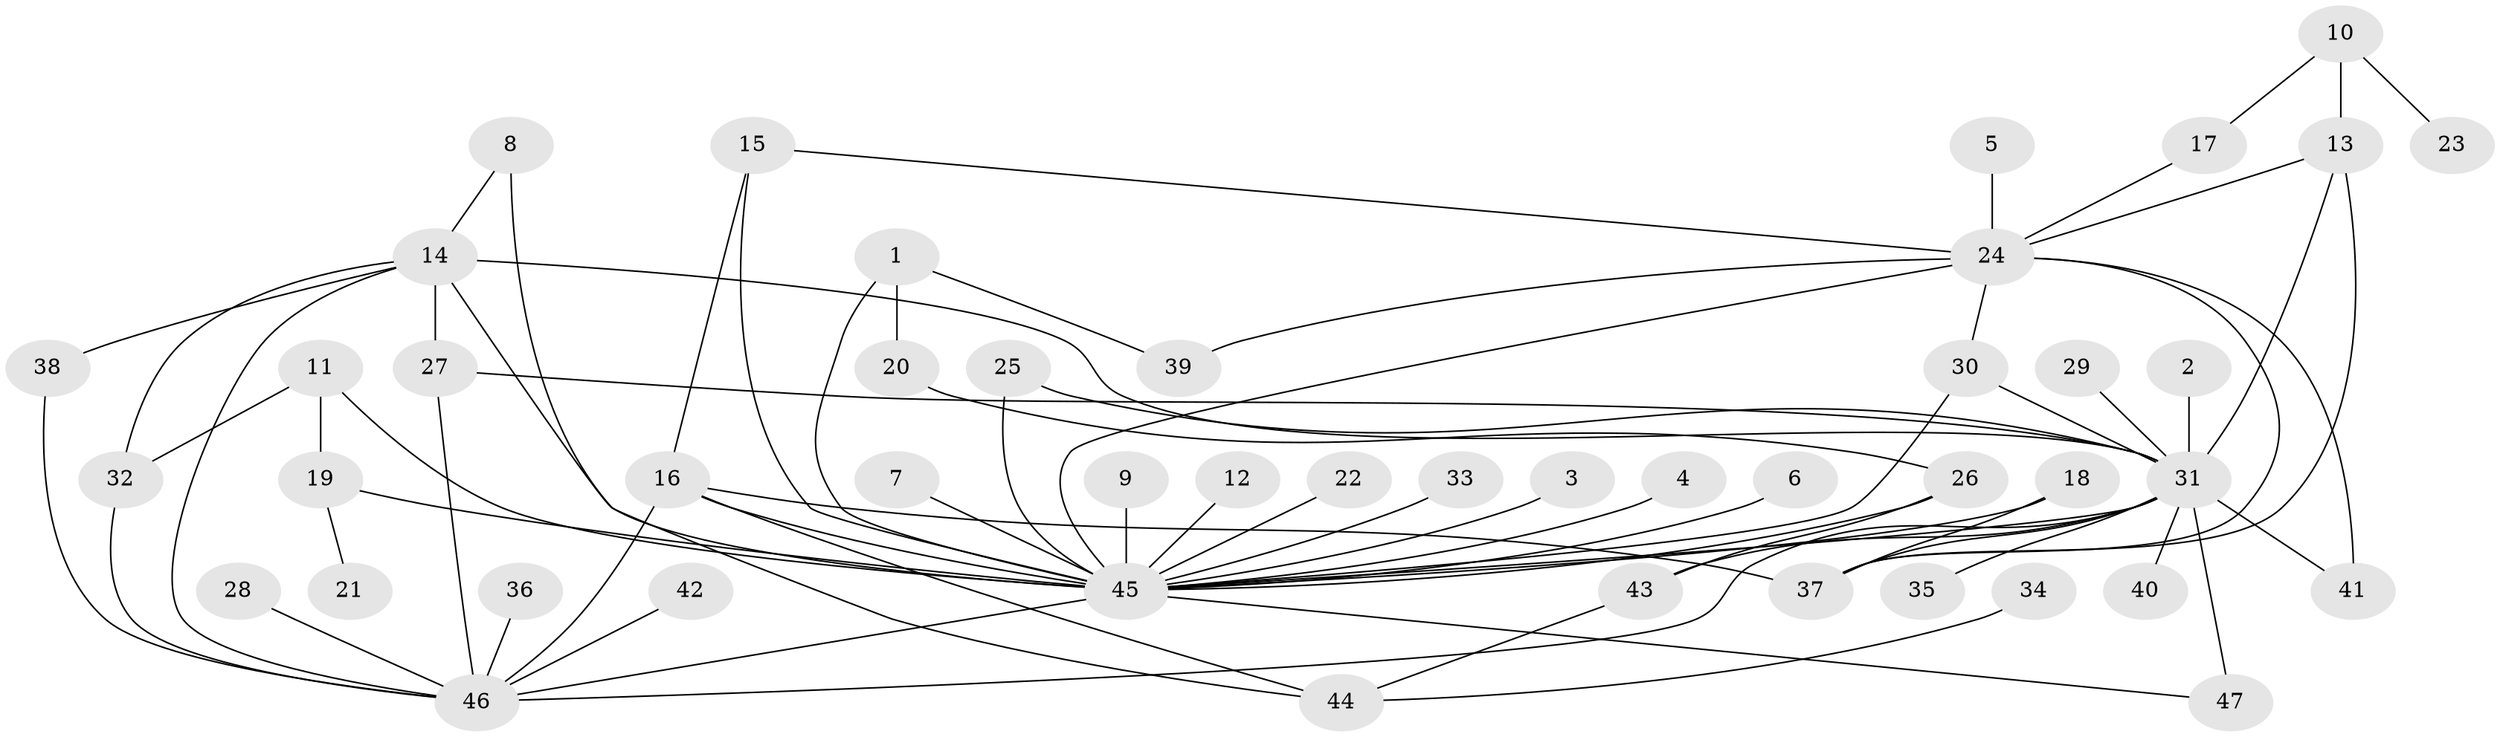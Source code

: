 // original degree distribution, {19: 0.010638297872340425, 12: 0.010638297872340425, 27: 0.010638297872340425, 4: 0.09574468085106383, 2: 0.2127659574468085, 1: 0.43617021276595747, 11: 0.010638297872340425, 8: 0.010638297872340425, 6: 0.010638297872340425, 3: 0.1276595744680851, 5: 0.06382978723404255}
// Generated by graph-tools (version 1.1) at 2025/36/03/04/25 23:36:54]
// undirected, 47 vertices, 74 edges
graph export_dot {
  node [color=gray90,style=filled];
  1;
  2;
  3;
  4;
  5;
  6;
  7;
  8;
  9;
  10;
  11;
  12;
  13;
  14;
  15;
  16;
  17;
  18;
  19;
  20;
  21;
  22;
  23;
  24;
  25;
  26;
  27;
  28;
  29;
  30;
  31;
  32;
  33;
  34;
  35;
  36;
  37;
  38;
  39;
  40;
  41;
  42;
  43;
  44;
  45;
  46;
  47;
  1 -- 20 [weight=1.0];
  1 -- 39 [weight=1.0];
  1 -- 45 [weight=1.0];
  2 -- 31 [weight=1.0];
  3 -- 45 [weight=1.0];
  4 -- 45 [weight=1.0];
  5 -- 24 [weight=1.0];
  6 -- 45 [weight=1.0];
  7 -- 45 [weight=1.0];
  8 -- 14 [weight=1.0];
  8 -- 44 [weight=1.0];
  9 -- 45 [weight=1.0];
  10 -- 13 [weight=1.0];
  10 -- 17 [weight=1.0];
  10 -- 23 [weight=1.0];
  11 -- 19 [weight=1.0];
  11 -- 32 [weight=1.0];
  11 -- 45 [weight=1.0];
  12 -- 45 [weight=1.0];
  13 -- 24 [weight=1.0];
  13 -- 31 [weight=1.0];
  13 -- 37 [weight=1.0];
  14 -- 27 [weight=1.0];
  14 -- 31 [weight=2.0];
  14 -- 32 [weight=2.0];
  14 -- 38 [weight=1.0];
  14 -- 45 [weight=1.0];
  14 -- 46 [weight=1.0];
  15 -- 16 [weight=1.0];
  15 -- 24 [weight=1.0];
  15 -- 45 [weight=1.0];
  16 -- 37 [weight=3.0];
  16 -- 44 [weight=1.0];
  16 -- 45 [weight=2.0];
  16 -- 46 [weight=1.0];
  17 -- 24 [weight=1.0];
  18 -- 37 [weight=1.0];
  18 -- 45 [weight=1.0];
  19 -- 21 [weight=1.0];
  19 -- 45 [weight=1.0];
  20 -- 26 [weight=1.0];
  22 -- 45 [weight=1.0];
  24 -- 30 [weight=1.0];
  24 -- 37 [weight=1.0];
  24 -- 39 [weight=1.0];
  24 -- 41 [weight=1.0];
  24 -- 45 [weight=1.0];
  25 -- 31 [weight=1.0];
  25 -- 45 [weight=1.0];
  26 -- 43 [weight=1.0];
  26 -- 45 [weight=1.0];
  27 -- 31 [weight=1.0];
  27 -- 46 [weight=1.0];
  28 -- 46 [weight=1.0];
  29 -- 31 [weight=1.0];
  30 -- 31 [weight=1.0];
  30 -- 45 [weight=1.0];
  31 -- 35 [weight=1.0];
  31 -- 37 [weight=1.0];
  31 -- 40 [weight=1.0];
  31 -- 41 [weight=1.0];
  31 -- 43 [weight=1.0];
  31 -- 45 [weight=1.0];
  31 -- 46 [weight=1.0];
  31 -- 47 [weight=2.0];
  32 -- 46 [weight=1.0];
  33 -- 45 [weight=1.0];
  34 -- 44 [weight=1.0];
  36 -- 46 [weight=1.0];
  38 -- 46 [weight=1.0];
  42 -- 46 [weight=1.0];
  43 -- 44 [weight=1.0];
  45 -- 46 [weight=1.0];
  45 -- 47 [weight=1.0];
}
